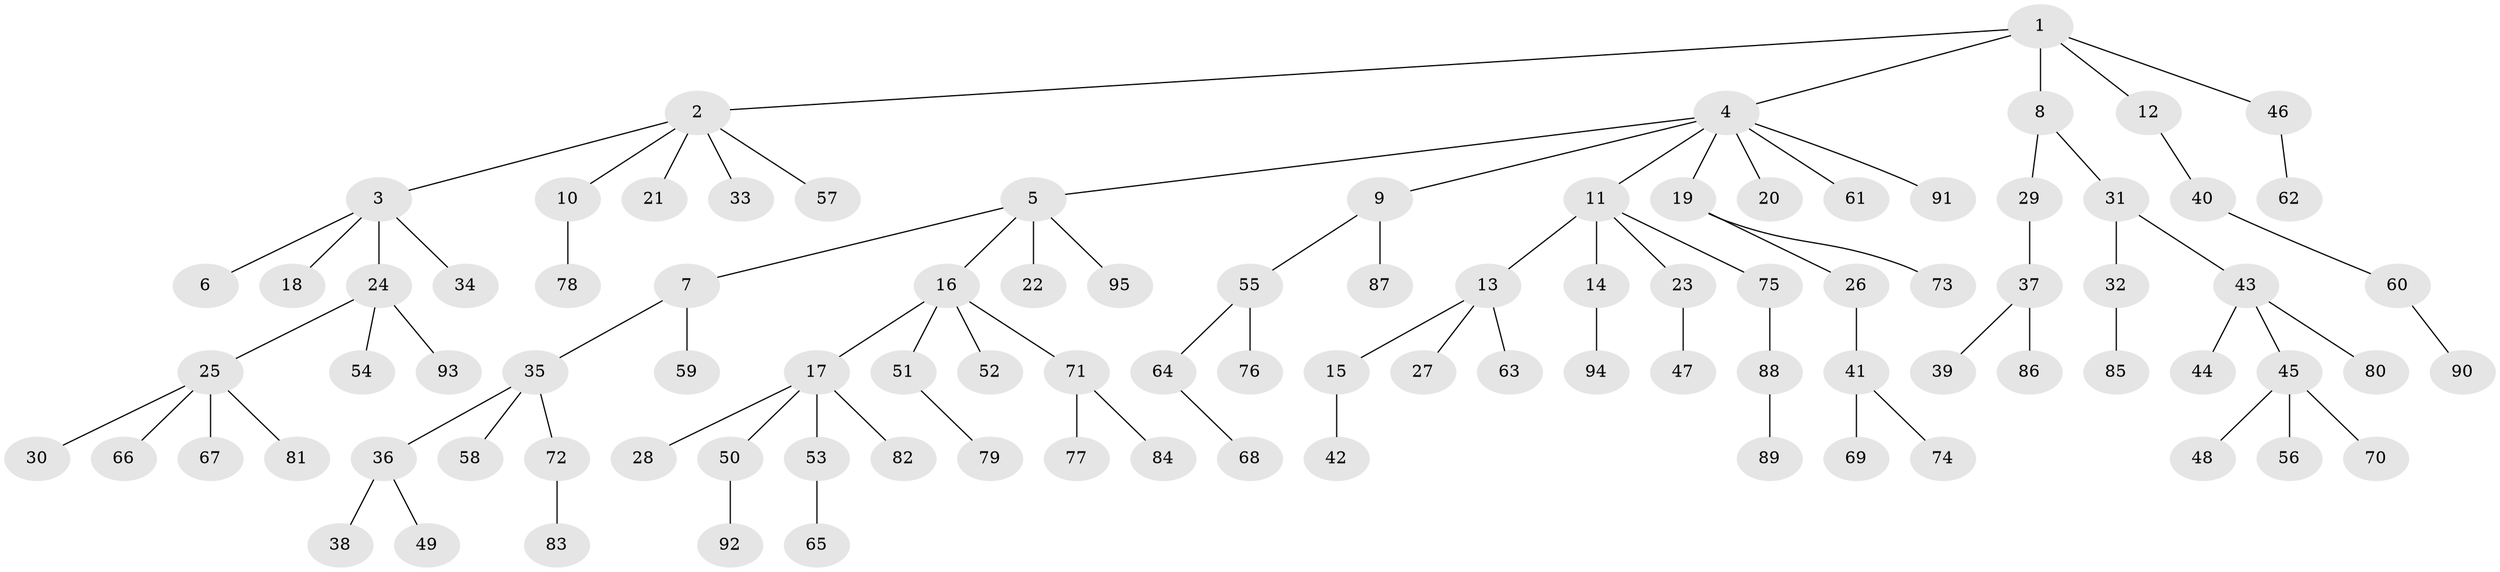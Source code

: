 // Generated by graph-tools (version 1.1) at 2025/02/03/09/25 03:02:28]
// undirected, 95 vertices, 94 edges
graph export_dot {
graph [start="1"]
  node [color=gray90,style=filled];
  1;
  2;
  3;
  4;
  5;
  6;
  7;
  8;
  9;
  10;
  11;
  12;
  13;
  14;
  15;
  16;
  17;
  18;
  19;
  20;
  21;
  22;
  23;
  24;
  25;
  26;
  27;
  28;
  29;
  30;
  31;
  32;
  33;
  34;
  35;
  36;
  37;
  38;
  39;
  40;
  41;
  42;
  43;
  44;
  45;
  46;
  47;
  48;
  49;
  50;
  51;
  52;
  53;
  54;
  55;
  56;
  57;
  58;
  59;
  60;
  61;
  62;
  63;
  64;
  65;
  66;
  67;
  68;
  69;
  70;
  71;
  72;
  73;
  74;
  75;
  76;
  77;
  78;
  79;
  80;
  81;
  82;
  83;
  84;
  85;
  86;
  87;
  88;
  89;
  90;
  91;
  92;
  93;
  94;
  95;
  1 -- 2;
  1 -- 4;
  1 -- 8;
  1 -- 12;
  1 -- 46;
  2 -- 3;
  2 -- 10;
  2 -- 21;
  2 -- 33;
  2 -- 57;
  3 -- 6;
  3 -- 18;
  3 -- 24;
  3 -- 34;
  4 -- 5;
  4 -- 9;
  4 -- 11;
  4 -- 19;
  4 -- 20;
  4 -- 61;
  4 -- 91;
  5 -- 7;
  5 -- 16;
  5 -- 22;
  5 -- 95;
  7 -- 35;
  7 -- 59;
  8 -- 29;
  8 -- 31;
  9 -- 55;
  9 -- 87;
  10 -- 78;
  11 -- 13;
  11 -- 14;
  11 -- 23;
  11 -- 75;
  12 -- 40;
  13 -- 15;
  13 -- 27;
  13 -- 63;
  14 -- 94;
  15 -- 42;
  16 -- 17;
  16 -- 51;
  16 -- 52;
  16 -- 71;
  17 -- 28;
  17 -- 50;
  17 -- 53;
  17 -- 82;
  19 -- 26;
  19 -- 73;
  23 -- 47;
  24 -- 25;
  24 -- 54;
  24 -- 93;
  25 -- 30;
  25 -- 66;
  25 -- 67;
  25 -- 81;
  26 -- 41;
  29 -- 37;
  31 -- 32;
  31 -- 43;
  32 -- 85;
  35 -- 36;
  35 -- 58;
  35 -- 72;
  36 -- 38;
  36 -- 49;
  37 -- 39;
  37 -- 86;
  40 -- 60;
  41 -- 69;
  41 -- 74;
  43 -- 44;
  43 -- 45;
  43 -- 80;
  45 -- 48;
  45 -- 56;
  45 -- 70;
  46 -- 62;
  50 -- 92;
  51 -- 79;
  53 -- 65;
  55 -- 64;
  55 -- 76;
  60 -- 90;
  64 -- 68;
  71 -- 77;
  71 -- 84;
  72 -- 83;
  75 -- 88;
  88 -- 89;
}
